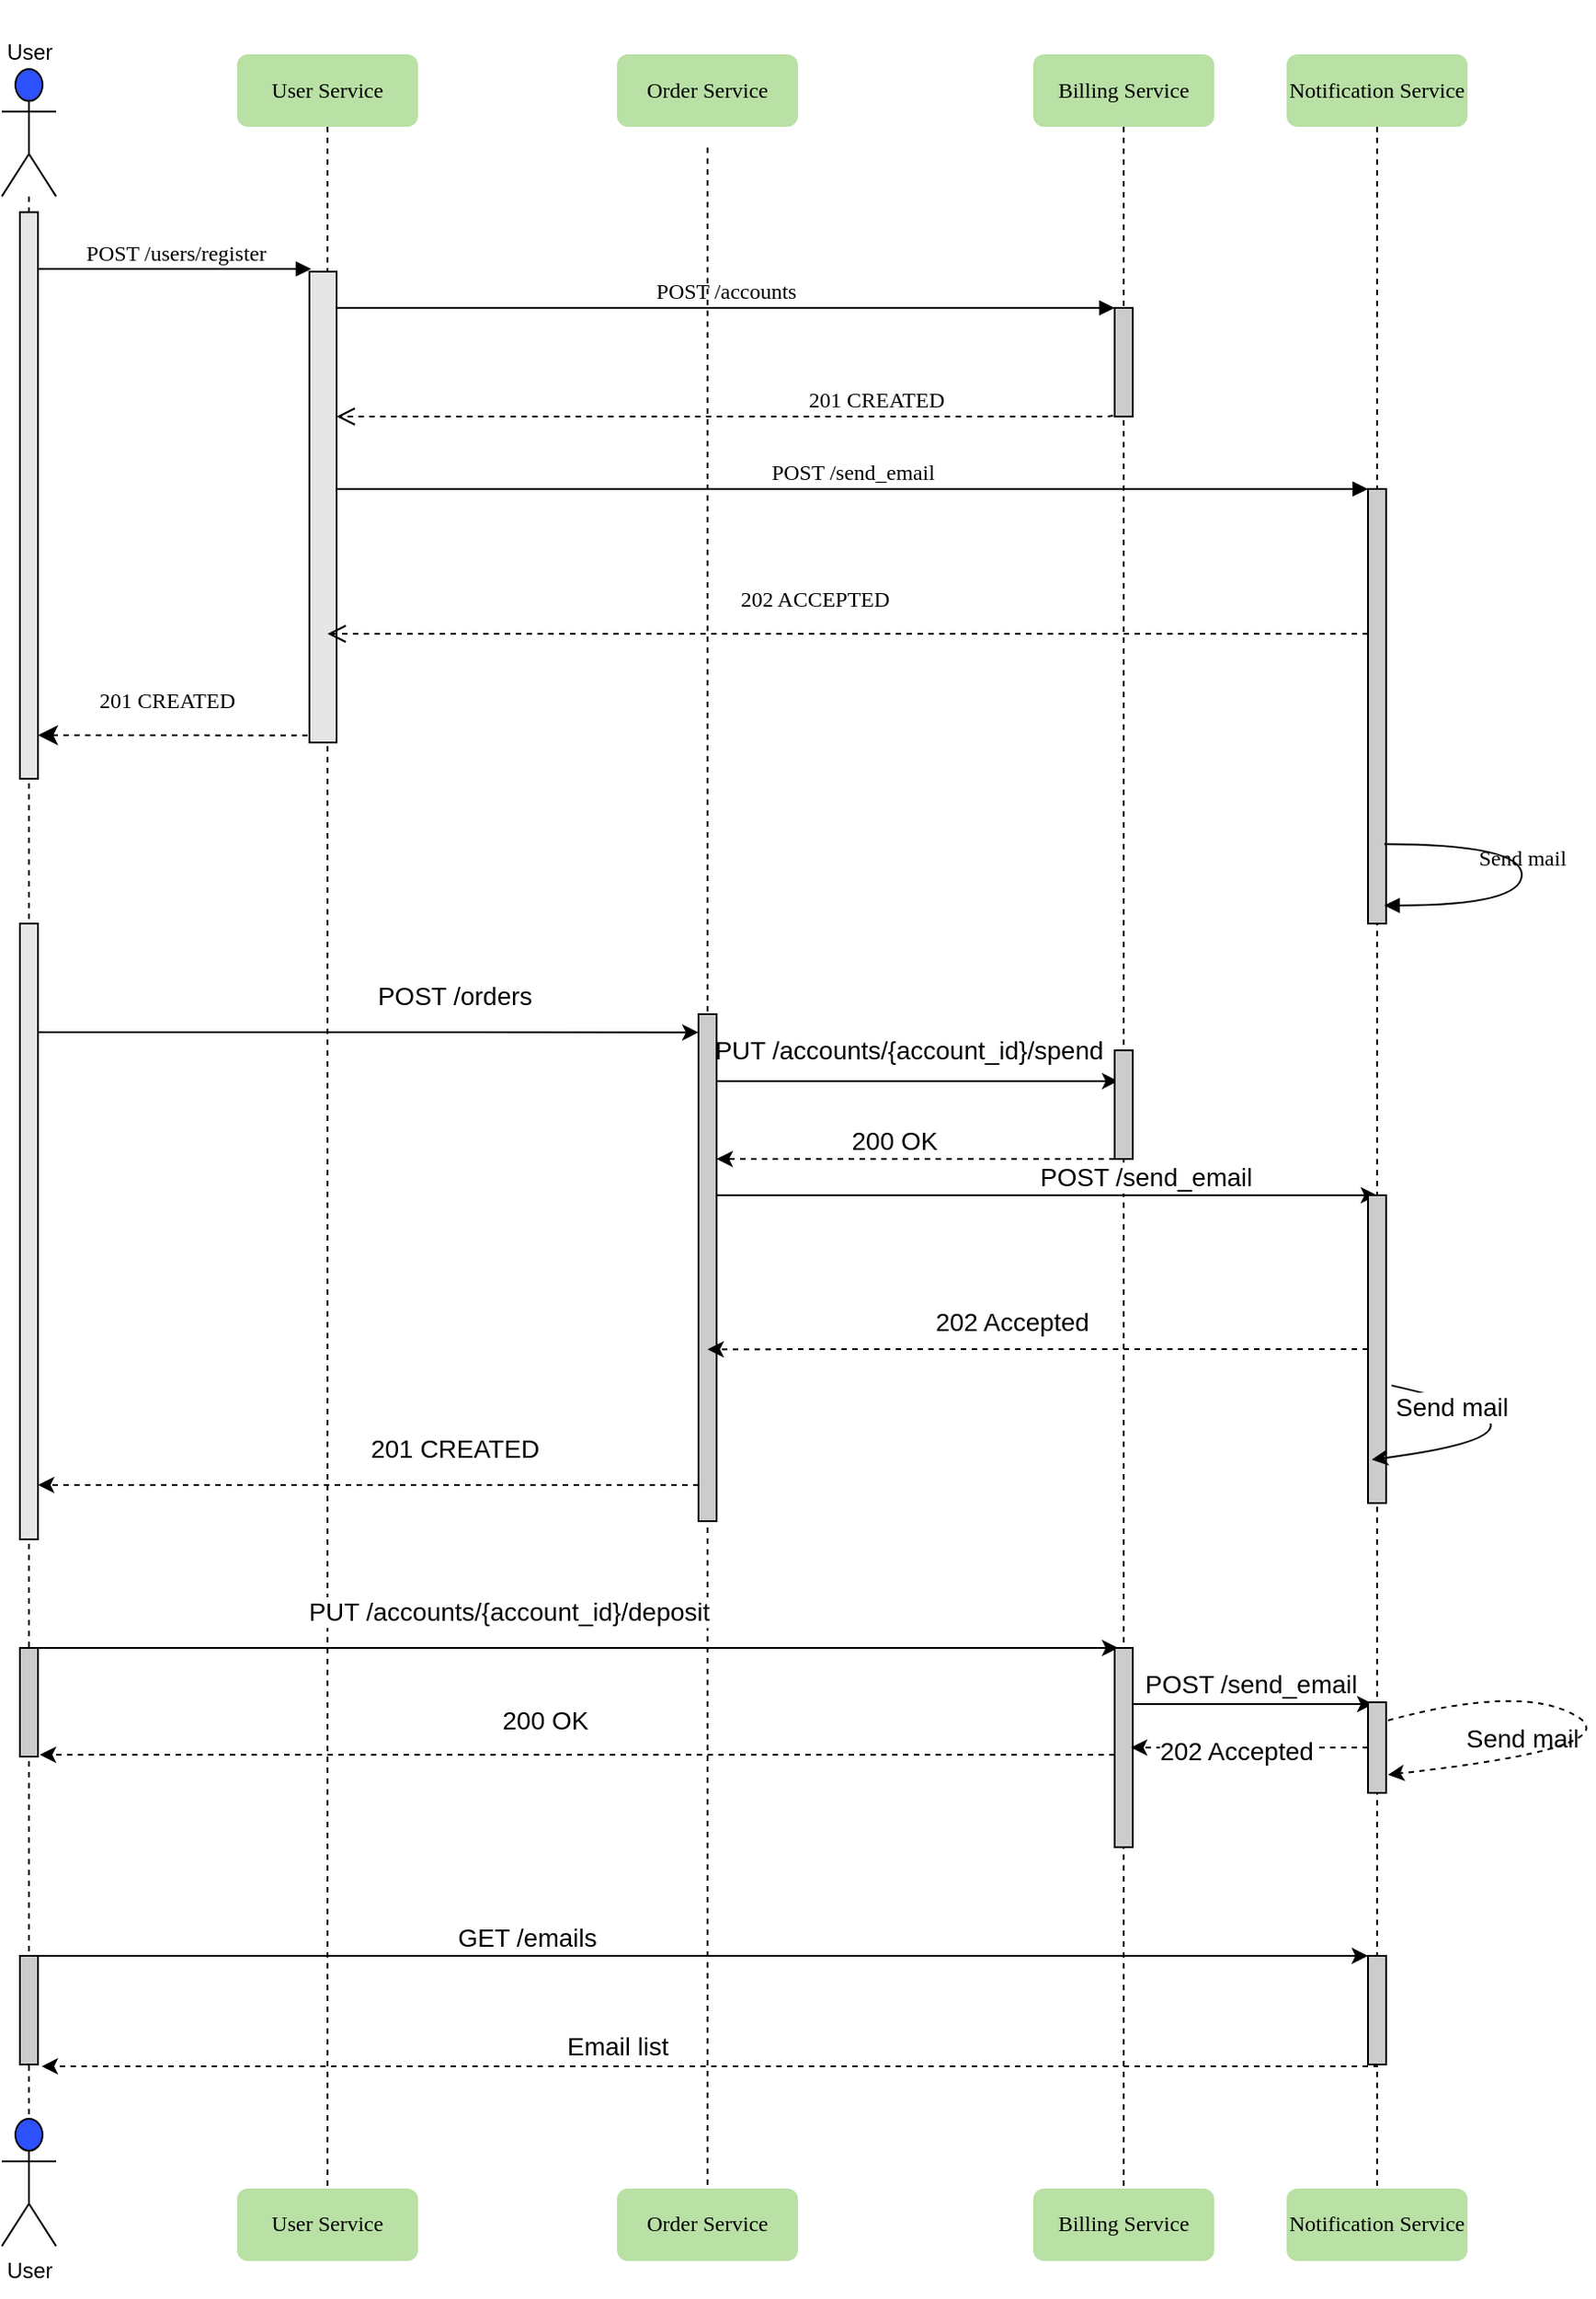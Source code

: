 <mxfile version="14.6.13" type="device"><diagram name="Page-1" id="13e1069c-82ec-6db2-03f1-153e76fe0fe0"><mxGraphModel dx="1182" dy="802" grid="1" gridSize="10" guides="1" tooltips="1" connect="1" arrows="1" fold="1" page="1" pageScale="1" pageWidth="1100" pageHeight="850" background="#ffffff" math="0" shadow="0"><root><mxCell id="0"/><mxCell id="1" parent="0"/><mxCell id="6KkUrKQFsflPpGM6PAW4-16" style="edgeStyle=orthogonalEdgeStyle;rounded=0;orthogonalLoop=1;jettySize=auto;html=1;endArrow=classic;endFill=1;dashed=1;" parent="1" source="7baba1c4bc27f4b0-3" target="2SGo871ynbZVCUoKekH2-13" edge="1"><mxGeometry relative="1" as="geometry"/></mxCell><mxCell id="7baba1c4bc27f4b0-3" value="User Service" style="shape=umlLifeline;perimeter=lifelinePerimeter;whiteSpace=wrap;html=1;container=1;collapsible=0;recursiveResize=0;outlineConnect=0;rounded=1;shadow=0;comic=0;labelBackgroundColor=none;strokeWidth=1;fontFamily=Verdana;fontSize=12;align=center;fillColor=#B9E0A5;strokeColor=none;" parent="1" vertex="1"><mxGeometry x="170" y="70" width="100" height="40" as="geometry"/></mxCell><mxCell id="7baba1c4bc27f4b0-13" value="" style="html=1;points=[];perimeter=orthogonalPerimeter;rounded=0;shadow=0;comic=0;labelBackgroundColor=none;strokeWidth=1;fontFamily=Verdana;fontSize=12;align=center;fillColor=#E6E6E6;" parent="7baba1c4bc27f4b0-3" vertex="1"><mxGeometry x="40" y="120" width="15" height="260" as="geometry"/></mxCell><mxCell id="6KkUrKQFsflPpGM6PAW4-18" style="edgeStyle=orthogonalEdgeStyle;rounded=0;orthogonalLoop=1;jettySize=auto;html=1;dashed=1;endArrow=classic;endFill=1;" parent="1" source="7baba1c4bc27f4b0-4" target="2SGo871ynbZVCUoKekH2-15" edge="1"><mxGeometry relative="1" as="geometry"/></mxCell><mxCell id="7baba1c4bc27f4b0-4" value="Billing Service" style="shape=umlLifeline;perimeter=lifelinePerimeter;whiteSpace=wrap;html=1;container=1;collapsible=0;recursiveResize=0;outlineConnect=0;rounded=1;shadow=0;comic=0;labelBackgroundColor=none;strokeWidth=1;fontFamily=Verdana;fontSize=12;align=center;fillColor=#B9E0A5;strokeColor=none;" parent="1" vertex="1"><mxGeometry x="610" y="70" width="100" height="40" as="geometry"/></mxCell><mxCell id="6KkUrKQFsflPpGM6PAW4-11" style="edgeStyle=orthogonalEdgeStyle;rounded=0;orthogonalLoop=1;jettySize=auto;html=1;dashed=1;endArrow=classic;endFill=1;" parent="1" source="7baba1c4bc27f4b0-5" target="2SGo871ynbZVCUoKekH2-16" edge="1"><mxGeometry relative="1" as="geometry"/></mxCell><mxCell id="7baba1c4bc27f4b0-5" value="Notification Service" style="shape=umlLifeline;perimeter=lifelinePerimeter;whiteSpace=wrap;html=1;container=1;collapsible=0;recursiveResize=0;outlineConnect=0;rounded=1;shadow=0;comic=0;labelBackgroundColor=none;strokeWidth=1;fontFamily=Verdana;fontSize=12;align=center;fillColor=#B9E0A5;strokeColor=none;" parent="1" vertex="1"><mxGeometry x="750" y="70" width="100" height="40" as="geometry"/></mxCell><mxCell id="7baba1c4bc27f4b0-17" value="POST /accounts" style="html=1;verticalAlign=bottom;endArrow=block;labelBackgroundColor=none;fontFamily=Verdana;fontSize=12;edgeStyle=elbowEdgeStyle;elbow=vertical;" parent="1" source="7baba1c4bc27f4b0-13" target="7baba1c4bc27f4b0-16" edge="1"><mxGeometry relative="1" as="geometry"><mxPoint x="280" y="210" as="sourcePoint"/><Array as="points"><mxPoint x="230" y="210"/></Array></mxGeometry></mxCell><mxCell id="7baba1c4bc27f4b0-19" value="" style="html=1;points=[];perimeter=orthogonalPerimeter;rounded=0;shadow=0;comic=0;labelBackgroundColor=none;strokeWidth=1;fontFamily=Verdana;fontSize=12;align=center;fillColor=#CCCCCC;" parent="1" vertex="1"><mxGeometry x="795" y="310" width="10" height="240" as="geometry"/></mxCell><mxCell id="7baba1c4bc27f4b0-20" value="POST /send_email" style="html=1;verticalAlign=bottom;endArrow=block;entryX=0;entryY=0;labelBackgroundColor=none;fontFamily=Verdana;fontSize=12;edgeStyle=elbowEdgeStyle;elbow=vertical;" parent="1" source="7baba1c4bc27f4b0-13" target="7baba1c4bc27f4b0-19" edge="1"><mxGeometry relative="1" as="geometry"><mxPoint x="420" y="220" as="sourcePoint"/><Array as="points"><mxPoint x="330" y="310"/><mxPoint x="350" y="290"/></Array></mxGeometry></mxCell><mxCell id="7baba1c4bc27f4b0-21" value="201 CREATED" style="html=1;verticalAlign=bottom;endArrow=open;dashed=1;endSize=8;labelBackgroundColor=none;fontFamily=Verdana;fontSize=12;edgeStyle=elbowEdgeStyle;elbow=vertical;" parent="1" source="7baba1c4bc27f4b0-4" target="7baba1c4bc27f4b0-13" edge="1"><mxGeometry relative="1" as="geometry"><mxPoint x="420" y="296" as="targetPoint"/><Array as="points"><mxPoint x="300" y="270"/><mxPoint x="470" y="250"/></Array><mxPoint x="370" y="270" as="sourcePoint"/></mxGeometry></mxCell><mxCell id="7baba1c4bc27f4b0-11" value="POST /users/register" style="html=1;verticalAlign=bottom;endArrow=block;entryX=0.067;entryY=-0.005;labelBackgroundColor=none;fontFamily=Verdana;fontSize=12;edgeStyle=elbowEdgeStyle;elbow=vertical;entryDx=0;entryDy=0;entryPerimeter=0;" parent="1" source="7baba1c4bc27f4b0-9" target="7baba1c4bc27f4b0-13" edge="1"><mxGeometry relative="1" as="geometry"><mxPoint x="-10" y="180" as="sourcePoint"/><mxPoint x="55" y="170" as="targetPoint"/></mxGeometry></mxCell><mxCell id="7baba1c4bc27f4b0-36" value="Send mail" style="html=1;verticalAlign=bottom;endArrow=block;labelBackgroundColor=none;fontFamily=Verdana;fontSize=12;elbow=vertical;edgeStyle=orthogonalEdgeStyle;curved=1;exitX=0.9;exitY=0.817;exitDx=0;exitDy=0;exitPerimeter=0;" parent="1" source="7baba1c4bc27f4b0-19" edge="1"><mxGeometry relative="1" as="geometry"><mxPoint x="920" y="460" as="sourcePoint"/><mxPoint x="804" y="540" as="targetPoint"/><Array as="points"><mxPoint x="880" y="506"/><mxPoint x="880" y="540"/></Array></mxGeometry></mxCell><mxCell id="2SGo871ynbZVCUoKekH2-10" value="" style="group" parent="1" vertex="1" connectable="0"><mxGeometry x="40" y="40" width="30" height="850" as="geometry"/></mxCell><mxCell id="2SGo871ynbZVCUoKekH2-4" style="rounded=0;orthogonalLoop=1;jettySize=auto;html=1;sketch=0;shadow=0;edgeStyle=elbowEdgeStyle;elbow=vertical;dashed=1;endArrow=none;endFill=0;" parent="2SGo871ynbZVCUoKekH2-10" source="2SGo871ynbZVCUoKekH2-1" target="2SGo871ynbZVCUoKekH2-8" edge="1"><mxGeometry relative="1" as="geometry"><mxPoint x="-120" y="714.844" as="targetPoint"/></mxGeometry></mxCell><mxCell id="2SGo871ynbZVCUoKekH2-1" value="User" style="shape=umlActor;verticalLabelPosition=top;verticalAlign=bottom;html=1;outlineConnect=0;fillColor=#2E51FF;labelPosition=center;align=center;" parent="2SGo871ynbZVCUoKekH2-10" vertex="1"><mxGeometry y="38.136" width="30" height="70.312" as="geometry"/></mxCell><mxCell id="7baba1c4bc27f4b0-9" value="" style="html=1;points=[];perimeter=orthogonalPerimeter;rounded=0;shadow=0;comic=0;labelBackgroundColor=none;strokeWidth=1;fontFamily=Verdana;fontSize=12;align=center;fillColor=#E6E6E6;" parent="2SGo871ynbZVCUoKekH2-10" vertex="1"><mxGeometry x="10" y="117.19" width="10" height="312.81" as="geometry"/></mxCell><mxCell id="2SGo871ynbZVCUoKekH2-8" value="User" style="shape=umlActor;verticalLabelPosition=bottom;verticalAlign=top;html=1;outlineConnect=0;fillColor=#2E51FF;" parent="2SGo871ynbZVCUoKekH2-10" vertex="1"><mxGeometry y="1170.001" width="30" height="70.312" as="geometry"/></mxCell><mxCell id="2SGo871ynbZVCUoKekH2-17" value="201 CREATED" style="html=1;verticalAlign=bottom;endArrow=classic;dashed=1;endSize=8;labelBackgroundColor=none;fontFamily=Verdana;fontSize=12;edgeStyle=elbowEdgeStyle;elbow=vertical;exitX=-0.067;exitY=0.985;exitDx=0;exitDy=0;exitPerimeter=0;endFill=1;" parent="2SGo871ynbZVCUoKekH2-10" source="7baba1c4bc27f4b0-13" edge="1"><mxGeometry x="0.068" y="-10" relative="1" as="geometry"><mxPoint x="20" y="406" as="targetPoint"/><Array as="points"><mxPoint x="90" y="406"/><mxPoint x="290.5" y="495.763"/></Array><mxPoint x="180" y="521.186" as="sourcePoint"/><mxPoint x="1" as="offset"/></mxGeometry></mxCell><mxCell id="6KkUrKQFsflPpGM6PAW4-13" value="" style="html=1;points=[];perimeter=orthogonalPerimeter;rounded=0;shadow=0;comic=0;labelBackgroundColor=none;strokeWidth=1;fontFamily=Verdana;fontSize=12;align=center;fillColor=#E6E6E6;" parent="2SGo871ynbZVCUoKekH2-10" vertex="1"><mxGeometry x="10" y="510" width="10" height="340" as="geometry"/></mxCell><mxCell id="2SGo871ynbZVCUoKekH2-12" value="202 ACCEPTED" style="html=1;verticalAlign=bottom;endArrow=open;dashed=1;endSize=8;labelBackgroundColor=none;fontFamily=Verdana;fontSize=12;edgeStyle=elbowEdgeStyle;elbow=vertical;" parent="1" source="7baba1c4bc27f4b0-19" edge="1"><mxGeometry x="0.068" y="-10" relative="1" as="geometry"><mxPoint x="220" y="390" as="targetPoint"/><Array as="points"><mxPoint x="440" y="390"/><mxPoint x="610" y="370"/></Array><mxPoint x="740" y="390" as="sourcePoint"/><mxPoint x="1" as="offset"/></mxGeometry></mxCell><mxCell id="2SGo871ynbZVCUoKekH2-13" value="User Service" style="shape=umlLifeline;perimeter=lifelinePerimeter;whiteSpace=wrap;html=1;container=0;collapsible=0;recursiveResize=0;outlineConnect=0;rounded=1;shadow=0;comic=0;labelBackgroundColor=none;strokeWidth=1;fontFamily=Verdana;fontSize=12;align=center;fillColor=#B9E0A5;strokeColor=none;" parent="1" vertex="1"><mxGeometry x="170" y="1248.46" width="100" height="50" as="geometry"/></mxCell><mxCell id="2SGo871ynbZVCUoKekH2-15" value="Billing Service" style="shape=umlLifeline;perimeter=lifelinePerimeter;whiteSpace=wrap;html=1;container=0;collapsible=0;recursiveResize=0;outlineConnect=0;rounded=1;shadow=0;comic=0;labelBackgroundColor=none;strokeWidth=1;fontFamily=Verdana;fontSize=12;align=center;fillColor=#B9E0A5;strokeColor=none;" parent="1" vertex="1"><mxGeometry x="610" y="1248.46" width="100" height="50" as="geometry"/></mxCell><mxCell id="2SGo871ynbZVCUoKekH2-16" value="Notification Service" style="shape=umlLifeline;perimeter=lifelinePerimeter;whiteSpace=wrap;html=1;container=0;collapsible=0;recursiveResize=0;outlineConnect=0;rounded=1;shadow=0;comic=0;labelBackgroundColor=none;strokeWidth=1;fontFamily=Verdana;fontSize=12;align=center;fillColor=#B9E0A5;strokeColor=none;" parent="1" vertex="1"><mxGeometry x="750" y="1248.46" width="100" height="50" as="geometry"/></mxCell><mxCell id="6KkUrKQFsflPpGM6PAW4-1" value="Order Service" style="shape=umlLifeline;perimeter=lifelinePerimeter;whiteSpace=wrap;html=1;container=0;collapsible=0;recursiveResize=0;outlineConnect=0;rounded=1;shadow=0;comic=0;labelBackgroundColor=none;strokeWidth=1;fontFamily=Verdana;fontSize=12;align=center;fillColor=#B9E0A5;strokeColor=none;glass=0;sketch=0;" parent="1" vertex="1"><mxGeometry x="380" y="70" width="100" height="50" as="geometry"/></mxCell><mxCell id="6KkUrKQFsflPpGM6PAW4-3" style="edgeStyle=orthogonalEdgeStyle;rounded=0;orthogonalLoop=1;jettySize=auto;html=1;dashed=1;endArrow=none;endFill=0;" parent="1" source="6KkUrKQFsflPpGM6PAW4-2" target="6KkUrKQFsflPpGM6PAW4-1" edge="1"><mxGeometry relative="1" as="geometry"/></mxCell><mxCell id="6KkUrKQFsflPpGM6PAW4-2" value="Order Service" style="shape=umlLifeline;perimeter=lifelinePerimeter;whiteSpace=wrap;html=1;container=0;collapsible=0;recursiveResize=0;outlineConnect=0;rounded=1;shadow=0;comic=0;labelBackgroundColor=none;strokeWidth=1;fontFamily=Verdana;fontSize=12;align=center;fillColor=#B9E0A5;strokeColor=none;" parent="1" vertex="1"><mxGeometry x="380" y="1248.46" width="100" height="60" as="geometry"/></mxCell><mxCell id="6KkUrKQFsflPpGM6PAW4-7" style="edgeStyle=orthogonalEdgeStyle;rounded=0;orthogonalLoop=1;jettySize=auto;html=1;entryX=0.2;entryY=0.283;entryDx=0;entryDy=0;entryPerimeter=0;endArrow=classic;endFill=1;" parent="1" source="6KkUrKQFsflPpGM6PAW4-5" target="6KkUrKQFsflPpGM6PAW4-6" edge="1"><mxGeometry relative="1" as="geometry"><Array as="points"><mxPoint x="480" y="637"/><mxPoint x="480" y="637"/></Array></mxGeometry></mxCell><mxCell id="6KkUrKQFsflPpGM6PAW4-22" value="PUT /accounts/{account_id}/spend" style="edgeLabel;html=1;align=center;verticalAlign=middle;resizable=0;points=[];fontSize=14;" parent="6KkUrKQFsflPpGM6PAW4-7" vertex="1" connectable="0"><mxGeometry x="-0.691" y="-2" relative="1" as="geometry"><mxPoint x="71" y="-19" as="offset"/></mxGeometry></mxCell><mxCell id="6KkUrKQFsflPpGM6PAW4-9" style="edgeStyle=orthogonalEdgeStyle;rounded=0;orthogonalLoop=1;jettySize=auto;html=1;endArrow=classic;endFill=1;entryX=0.5;entryY=0;entryDx=0;entryDy=0;entryPerimeter=0;" parent="1" source="6KkUrKQFsflPpGM6PAW4-5" target="6KkUrKQFsflPpGM6PAW4-10" edge="1"><mxGeometry relative="1" as="geometry"><mxPoint x="740" y="700" as="targetPoint"/><Array as="points"><mxPoint x="620" y="700"/><mxPoint x="620" y="700"/></Array></mxGeometry></mxCell><mxCell id="6KkUrKQFsflPpGM6PAW4-21" value="POST /send_email" style="edgeLabel;html=1;align=center;verticalAlign=middle;resizable=0;points=[];fontSize=14;" parent="6KkUrKQFsflPpGM6PAW4-9" vertex="1" connectable="0"><mxGeometry x="-0.266" y="-3" relative="1" as="geometry"><mxPoint x="103" y="-13" as="offset"/></mxGeometry></mxCell><mxCell id="6KkUrKQFsflPpGM6PAW4-12" style="edgeStyle=orthogonalEdgeStyle;rounded=0;orthogonalLoop=1;jettySize=auto;html=1;dashed=1;endArrow=classic;endFill=1;" parent="1" source="6KkUrKQFsflPpGM6PAW4-5" edge="1"><mxGeometry relative="1" as="geometry"><mxPoint x="60" y="860" as="targetPoint"/><Array as="points"><mxPoint x="340" y="860"/><mxPoint x="340" y="860"/></Array></mxGeometry></mxCell><mxCell id="6KkUrKQFsflPpGM6PAW4-24" value="201 CREATED" style="edgeLabel;html=1;align=center;verticalAlign=middle;resizable=0;points=[];fontSize=14;" parent="6KkUrKQFsflPpGM6PAW4-12" vertex="1" connectable="0"><mxGeometry x="-0.151" relative="1" as="geometry"><mxPoint x="20" y="-20" as="offset"/></mxGeometry></mxCell><mxCell id="6KkUrKQFsflPpGM6PAW4-5" value="" style="html=1;points=[];perimeter=orthogonalPerimeter;rounded=0;shadow=0;comic=0;labelBackgroundColor=none;strokeWidth=1;fontFamily=Verdana;fontSize=12;align=center;fillColor=#CCCCCC;" parent="1" vertex="1"><mxGeometry x="425" y="600" width="10" height="280" as="geometry"/></mxCell><mxCell id="6KkUrKQFsflPpGM6PAW4-8" style="edgeStyle=orthogonalEdgeStyle;rounded=0;orthogonalLoop=1;jettySize=auto;html=1;endArrow=classic;endFill=1;dashed=1;" parent="1" source="6KkUrKQFsflPpGM6PAW4-6" target="6KkUrKQFsflPpGM6PAW4-5" edge="1"><mxGeometry relative="1" as="geometry"><Array as="points"><mxPoint x="560" y="680"/><mxPoint x="560" y="680"/></Array></mxGeometry></mxCell><mxCell id="6KkUrKQFsflPpGM6PAW4-25" value="200 OK" style="edgeLabel;html=1;align=center;verticalAlign=middle;resizable=0;points=[];fontSize=14;" parent="6KkUrKQFsflPpGM6PAW4-8" vertex="1" connectable="0"><mxGeometry x="0.225" y="1" relative="1" as="geometry"><mxPoint x="13" y="-11" as="offset"/></mxGeometry></mxCell><mxCell id="6KkUrKQFsflPpGM6PAW4-6" value="" style="html=1;points=[];perimeter=orthogonalPerimeter;rounded=0;shadow=0;comic=0;labelBackgroundColor=none;strokeWidth=1;fontFamily=Verdana;fontSize=12;align=center;fillColor=#CCCCCC;" parent="1" vertex="1"><mxGeometry x="655" y="620" width="10" height="60" as="geometry"/></mxCell><mxCell id="6KkUrKQFsflPpGM6PAW4-17" style="edgeStyle=orthogonalEdgeStyle;rounded=0;orthogonalLoop=1;jettySize=auto;html=1;entryX=0.5;entryY=0.661;entryDx=0;entryDy=0;entryPerimeter=0;endArrow=classic;endFill=1;dashed=1;" parent="1" source="6KkUrKQFsflPpGM6PAW4-10" target="6KkUrKQFsflPpGM6PAW4-5" edge="1"><mxGeometry relative="1" as="geometry"/></mxCell><mxCell id="6KkUrKQFsflPpGM6PAW4-20" value="202 Accepted" style="edgeLabel;html=1;align=center;verticalAlign=middle;resizable=0;points=[];fontSize=14;" parent="6KkUrKQFsflPpGM6PAW4-17" vertex="1" connectable="0"><mxGeometry x="0.079" y="-1" relative="1" as="geometry"><mxPoint y="-14" as="offset"/></mxGeometry></mxCell><mxCell id="6KkUrKQFsflPpGM6PAW4-10" value="" style="html=1;points=[];perimeter=orthogonalPerimeter;rounded=0;shadow=0;comic=0;labelBackgroundColor=none;strokeWidth=1;fontFamily=Verdana;fontSize=12;align=center;fillColor=#CCCCCC;" parent="1" vertex="1"><mxGeometry x="795" y="700" width="10" height="170" as="geometry"/></mxCell><mxCell id="6KkUrKQFsflPpGM6PAW4-14" style="edgeStyle=orthogonalEdgeStyle;rounded=0;orthogonalLoop=1;jettySize=auto;html=1;entryX=0;entryY=0.036;entryDx=0;entryDy=0;entryPerimeter=0;endArrow=classic;endFill=1;" parent="1" source="6KkUrKQFsflPpGM6PAW4-13" target="6KkUrKQFsflPpGM6PAW4-5" edge="1"><mxGeometry relative="1" as="geometry"><Array as="points"><mxPoint x="160" y="610"/><mxPoint x="160" y="610"/></Array></mxGeometry></mxCell><mxCell id="6KkUrKQFsflPpGM6PAW4-23" value="POST /orders" style="edgeLabel;html=1;align=center;verticalAlign=middle;resizable=0;points=[];fontSize=14;" parent="6KkUrKQFsflPpGM6PAW4-14" vertex="1" connectable="0"><mxGeometry x="0.074" relative="1" as="geometry"><mxPoint x="34" y="-20" as="offset"/></mxGeometry></mxCell><mxCell id="6KkUrKQFsflPpGM6PAW4-15" value="" style="curved=1;endArrow=classic;html=1;exitX=1.3;exitY=0.618;exitDx=0;exitDy=0;exitPerimeter=0;entryX=0.2;entryY=0.859;entryDx=0;entryDy=0;entryPerimeter=0;" parent="1" source="6KkUrKQFsflPpGM6PAW4-10" target="6KkUrKQFsflPpGM6PAW4-10" edge="1"><mxGeometry width="50" height="50" relative="1" as="geometry"><mxPoint x="520" y="710" as="sourcePoint"/><mxPoint x="850" y="805" as="targetPoint"/><Array as="points"><mxPoint x="920" y="830"/></Array></mxGeometry></mxCell><mxCell id="6KkUrKQFsflPpGM6PAW4-19" value="Send mail" style="edgeLabel;html=1;align=center;verticalAlign=middle;resizable=0;points=[];fontSize=14;" parent="6KkUrKQFsflPpGM6PAW4-15" vertex="1" connectable="0"><mxGeometry x="-0.709" y="-4" relative="1" as="geometry"><mxPoint as="offset"/></mxGeometry></mxCell><mxCell id="7baba1c4bc27f4b0-16" value="" style="html=1;points=[];perimeter=orthogonalPerimeter;rounded=0;shadow=0;comic=0;labelBackgroundColor=none;strokeWidth=1;fontFamily=Verdana;fontSize=12;align=center;fillColor=#CCCCCC;" parent="1" vertex="1"><mxGeometry x="655" y="210" width="10" height="60" as="geometry"/></mxCell><mxCell id="owKiNYtJLm7ml34j6xgS-9" style="edgeStyle=orthogonalEdgeStyle;rounded=0;orthogonalLoop=1;jettySize=auto;html=1;" parent="1" source="owKiNYtJLm7ml34j6xgS-8" edge="1"><mxGeometry relative="1" as="geometry"><mxPoint x="657" y="950" as="targetPoint"/><Array as="points"><mxPoint x="657" y="950"/></Array></mxGeometry></mxCell><mxCell id="owKiNYtJLm7ml34j6xgS-8" value="" style="html=1;points=[];perimeter=orthogonalPerimeter;rounded=0;shadow=0;comic=0;labelBackgroundColor=none;strokeWidth=1;fontFamily=Verdana;fontSize=12;align=center;fillColor=#CCCCCC;" parent="1" vertex="1"><mxGeometry x="50" y="950" width="10" height="60" as="geometry"/></mxCell><mxCell id="owKiNYtJLm7ml34j6xgS-12" style="edgeStyle=orthogonalEdgeStyle;rounded=0;orthogonalLoop=1;jettySize=auto;html=1;entryX=1.1;entryY=0.983;entryDx=0;entryDy=0;entryPerimeter=0;dashed=1;" parent="1" source="owKiNYtJLm7ml34j6xgS-10" target="owKiNYtJLm7ml34j6xgS-8" edge="1"><mxGeometry relative="1" as="geometry"><Array as="points"><mxPoint x="360" y="1009"/><mxPoint x="360" y="1009"/></Array></mxGeometry></mxCell><mxCell id="owKiNYtJLm7ml34j6xgS-13" value="200 OK" style="edgeLabel;html=1;align=center;verticalAlign=middle;resizable=0;points=[];fontSize=14;" parent="owKiNYtJLm7ml34j6xgS-12" vertex="1" connectable="0"><mxGeometry x="-0.111" y="2" relative="1" as="geometry"><mxPoint x="-51" y="-21" as="offset"/></mxGeometry></mxCell><mxCell id="nTIlAFu6NSgXkddggu5d-1" style="edgeStyle=orthogonalEdgeStyle;rounded=0;orthogonalLoop=1;jettySize=auto;html=1;fontSize=14;startArrow=none;startFill=0;endArrow=classic;endFill=1;entryX=0.3;entryY=0.02;entryDx=0;entryDy=0;entryPerimeter=0;" parent="1" source="owKiNYtJLm7ml34j6xgS-10" target="nTIlAFu6NSgXkddggu5d-2" edge="1"><mxGeometry relative="1" as="geometry"><mxPoint x="790" y="1000" as="targetPoint"/><Array as="points"><mxPoint x="740" y="981"/><mxPoint x="740" y="981"/></Array></mxGeometry></mxCell><mxCell id="nTIlAFu6NSgXkddggu5d-7" value="&lt;span style=&quot;color: rgba(0 , 0 , 0 , 0) ; font-family: monospace ; font-size: 0px ; background-color: rgb(248 , 249 , 250)&quot;&gt;%3CmxGraphModel%3E%3Croot%3E%3CmxCell%20id%3D%220%22%2F%3E%3CmxCell%20id%3D%221%22%20parent%3D%220%22%2F%3E%3CmxCell%20id%3D%222%22%20value%3D%22POST%20%2Fsend_email%22%20style%3D%22edgeLabel%3Bhtml%3D1%3Balign%3Dcenter%3BverticalAlign%3Dmiddle%3Bresizable%3D0%3Bpoints%3D%5B%5D%3BfontSize%3D14%3B%22%20vertex%3D%221%22%20connectable%3D%220%22%20parent%3D%221%22%3E%3CmxGeometry%20x%3D%22672%22%20y%3D%22690%22%20as%3D%22geometry%22%2F%3E%3C%2FmxCell%3E%3C%2Froot%3E%3C%2FmxGraphModel%3E&lt;/span&gt;" style="edgeLabel;html=1;align=center;verticalAlign=middle;resizable=0;points=[];fontSize=14;" parent="nTIlAFu6NSgXkddggu5d-1" vertex="1" connectable="0"><mxGeometry x="-0.278" y="2" relative="1" as="geometry"><mxPoint as="offset"/></mxGeometry></mxCell><mxCell id="nTIlAFu6NSgXkddggu5d-8" value="POST /send_email" style="edgeLabel;html=1;align=center;verticalAlign=middle;resizable=0;points=[];fontSize=14;" parent="nTIlAFu6NSgXkddggu5d-1" vertex="1" connectable="0"><mxGeometry x="-0.343" y="2" relative="1" as="geometry"><mxPoint x="21" y="-9" as="offset"/></mxGeometry></mxCell><mxCell id="owKiNYtJLm7ml34j6xgS-10" value="" style="html=1;points=[];perimeter=orthogonalPerimeter;rounded=0;shadow=0;comic=0;labelBackgroundColor=none;strokeWidth=1;fontFamily=Verdana;fontSize=12;align=center;fillColor=#CCCCCC;" parent="1" vertex="1"><mxGeometry x="655" y="950" width="10" height="110" as="geometry"/></mxCell><mxCell id="owKiNYtJLm7ml34j6xgS-11" value="PUT /accounts/{account_id}/deposit" style="edgeLabel;html=1;align=center;verticalAlign=middle;resizable=0;points=[];fontSize=14;" parent="1" vertex="1" connectable="0"><mxGeometry x="320" y="930" as="geometry"/></mxCell><mxCell id="owKiNYtJLm7ml34j6xgS-16" style="edgeStyle=orthogonalEdgeStyle;rounded=0;orthogonalLoop=1;jettySize=auto;html=1;fontSize=14;" parent="1" source="owKiNYtJLm7ml34j6xgS-14" target="owKiNYtJLm7ml34j6xgS-15" edge="1"><mxGeometry relative="1" as="geometry"><Array as="points"><mxPoint x="400" y="1120"/><mxPoint x="400" y="1120"/></Array></mxGeometry></mxCell><mxCell id="owKiNYtJLm7ml34j6xgS-18" value="GET /emails" style="edgeLabel;html=1;align=center;verticalAlign=middle;resizable=0;points=[];fontSize=14;" parent="owKiNYtJLm7ml34j6xgS-16" vertex="1" connectable="0"><mxGeometry x="-0.303" y="-2" relative="1" as="geometry"><mxPoint x="14" y="-12" as="offset"/></mxGeometry></mxCell><mxCell id="owKiNYtJLm7ml34j6xgS-14" value="" style="html=1;points=[];perimeter=orthogonalPerimeter;rounded=0;shadow=0;comic=0;labelBackgroundColor=none;strokeWidth=1;fontFamily=Verdana;fontSize=12;align=center;fillColor=#CCCCCC;" parent="1" vertex="1"><mxGeometry x="50" y="1120" width="10" height="60" as="geometry"/></mxCell><mxCell id="owKiNYtJLm7ml34j6xgS-17" style="edgeStyle=orthogonalEdgeStyle;rounded=0;orthogonalLoop=1;jettySize=auto;html=1;entryX=1.2;entryY=1.017;entryDx=0;entryDy=0;entryPerimeter=0;dashed=1;fontSize=14;" parent="1" source="owKiNYtJLm7ml34j6xgS-15" target="owKiNYtJLm7ml34j6xgS-14" edge="1"><mxGeometry relative="1" as="geometry"><Array as="points"><mxPoint x="800" y="1181"/></Array></mxGeometry></mxCell><mxCell id="owKiNYtJLm7ml34j6xgS-19" value="Email list" style="edgeLabel;html=1;align=center;verticalAlign=middle;resizable=0;points=[];fontSize=14;" parent="owKiNYtJLm7ml34j6xgS-17" vertex="1" connectable="0"><mxGeometry x="0.359" y="1" relative="1" as="geometry"><mxPoint x="81" y="-12" as="offset"/></mxGeometry></mxCell><mxCell id="owKiNYtJLm7ml34j6xgS-15" value="" style="html=1;points=[];perimeter=orthogonalPerimeter;rounded=0;shadow=0;comic=0;labelBackgroundColor=none;strokeWidth=1;fontFamily=Verdana;fontSize=12;align=center;fillColor=#CCCCCC;" parent="1" vertex="1"><mxGeometry x="795" y="1120" width="10" height="60" as="geometry"/></mxCell><mxCell id="nTIlAFu6NSgXkddggu5d-3" style="edgeStyle=orthogonalEdgeStyle;rounded=0;orthogonalLoop=1;jettySize=auto;html=1;entryX=0.9;entryY=0.5;entryDx=0;entryDy=0;entryPerimeter=0;fontSize=14;startArrow=none;startFill=0;endArrow=classic;endFill=1;dashed=1;" parent="1" source="nTIlAFu6NSgXkddggu5d-2" target="owKiNYtJLm7ml34j6xgS-10" edge="1"><mxGeometry relative="1" as="geometry"/></mxCell><mxCell id="nTIlAFu6NSgXkddggu5d-9" value="202 Accepted" style="edgeLabel;html=1;align=center;verticalAlign=middle;resizable=0;points=[];fontSize=14;" parent="nTIlAFu6NSgXkddggu5d-3" vertex="1" connectable="0"><mxGeometry x="0.125" y="2" relative="1" as="geometry"><mxPoint as="offset"/></mxGeometry></mxCell><mxCell id="nTIlAFu6NSgXkddggu5d-2" value="" style="html=1;points=[];perimeter=orthogonalPerimeter;rounded=0;shadow=0;comic=0;labelBackgroundColor=none;strokeWidth=1;fontFamily=Verdana;fontSize=12;align=center;fillColor=#CCCCCC;" parent="1" vertex="1"><mxGeometry x="795" y="980" width="10" height="50" as="geometry"/></mxCell><mxCell id="nTIlAFu6NSgXkddggu5d-5" value="" style="curved=1;endArrow=classic;html=1;dashed=1;fontSize=14;entryX=1.1;entryY=0.8;entryDx=0;entryDy=0;entryPerimeter=0;" parent="1" target="nTIlAFu6NSgXkddggu5d-2" edge="1"><mxGeometry width="50" height="50" relative="1" as="geometry"><mxPoint x="806" y="990" as="sourcePoint"/><mxPoint x="880" y="980" as="targetPoint"/><Array as="points"><mxPoint x="880" y="970"/><mxPoint x="940" y="1005"/></Array></mxGeometry></mxCell><mxCell id="nTIlAFu6NSgXkddggu5d-6" value="Send mail" style="text;html=1;align=center;verticalAlign=middle;resizable=0;points=[];autosize=1;strokeColor=none;fontSize=14;" parent="1" vertex="1"><mxGeometry x="840" y="990" width="80" height="20" as="geometry"/></mxCell></root></mxGraphModel></diagram></mxfile>